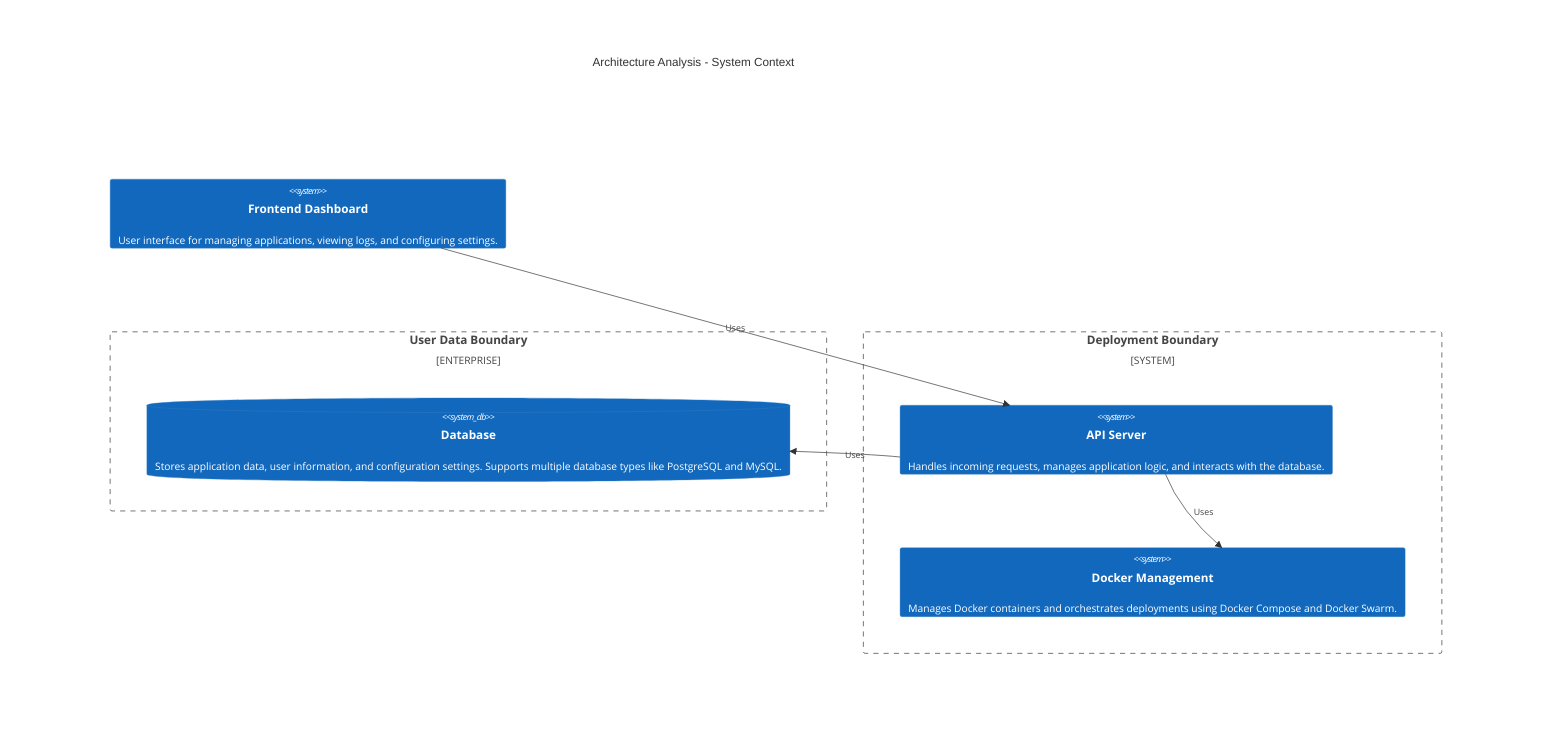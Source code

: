C4Context
    title Architecture Analysis - System Context
    Enterprise_Boundary(tb_User_Data_Boundary, "User Data Boundary") {
        System(API_Server, "API Server", "Handles incoming requests, manages application logic, and interacts with the database.")
        SystemDb(Database, "Database", "Stores application data, user information, and configuration settings. Supports multiple database types like PostgreSQL and MySQL.")
    }
    System_Boundary(tb_Deployment_Boundary, "Deployment Boundary") {
        System(API_Server, "API Server", "Handles incoming requests, manages application logic, and interacts with the database.")
        System(Docker_Management, "Docker Management", "Manages Docker containers and orchestrates deployments using Docker Compose and Docker Swarm.")
    }
    System(Frontend_Dashboard, "Frontend Dashboard", "User interface for managing applications, viewing logs, and configuring settings.")

    Rel(Frontend_Dashboard, API_Server, "Uses")
    Rel(API_Server, Database, "Uses")
    Rel(API_Server, Docker_Management, "Uses")